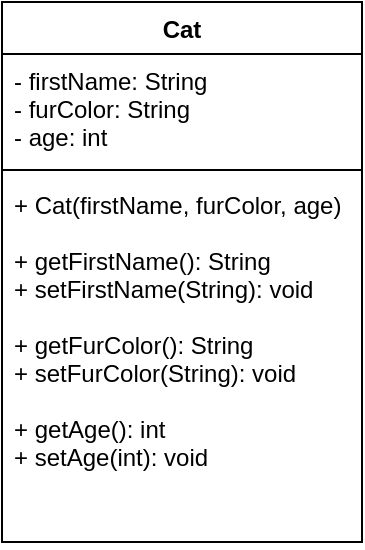 <mxfile>
    <diagram id="9wYyI7e1seUCugQfKwfQ" name="Page-1">
        <mxGraphModel dx="772" dy="619" grid="1" gridSize="10" guides="1" tooltips="1" connect="1" arrows="1" fold="1" page="1" pageScale="1" pageWidth="850" pageHeight="1100" math="0" shadow="0">
            <root>
                <mxCell id="0"/>
                <mxCell id="1" parent="0"/>
                <mxCell id="6" value="Cat" style="swimlane;fontStyle=1;align=center;verticalAlign=top;childLayout=stackLayout;horizontal=1;startSize=26;horizontalStack=0;resizeParent=1;resizeParentMax=0;resizeLast=0;collapsible=1;marginBottom=0;" parent="1" vertex="1">
                    <mxGeometry x="40" y="120" width="180" height="270" as="geometry"/>
                </mxCell>
                <mxCell id="7" value="- firstName: String&#10;- furColor: String&#10;- age: int" style="text;strokeColor=none;fillColor=none;align=left;verticalAlign=top;spacingLeft=4;spacingRight=4;overflow=hidden;rotatable=0;points=[[0,0.5],[1,0.5]];portConstraint=eastwest;" parent="6" vertex="1">
                    <mxGeometry y="26" width="180" height="54" as="geometry"/>
                </mxCell>
                <mxCell id="8" value="" style="line;strokeWidth=1;fillColor=none;align=left;verticalAlign=middle;spacingTop=-1;spacingLeft=3;spacingRight=3;rotatable=0;labelPosition=right;points=[];portConstraint=eastwest;strokeColor=inherit;" parent="6" vertex="1">
                    <mxGeometry y="80" width="180" height="8" as="geometry"/>
                </mxCell>
                <mxCell id="9" value="+ Cat(firstName, furColor, age)&#10;&#10;+ getFirstName(): String&#10;+ setFirstName(String): void&#10;&#10;+ getFurColor(): String&#10;+ setFurColor(String): void&#10;&#10;+ getAge(): int&#10;+ setAge(int): void" style="text;strokeColor=none;fillColor=none;align=left;verticalAlign=top;spacingLeft=4;spacingRight=4;overflow=hidden;rotatable=0;points=[[0,0.5],[1,0.5]];portConstraint=eastwest;" parent="6" vertex="1">
                    <mxGeometry y="88" width="180" height="182" as="geometry"/>
                </mxCell>
            </root>
        </mxGraphModel>
    </diagram>
</mxfile>